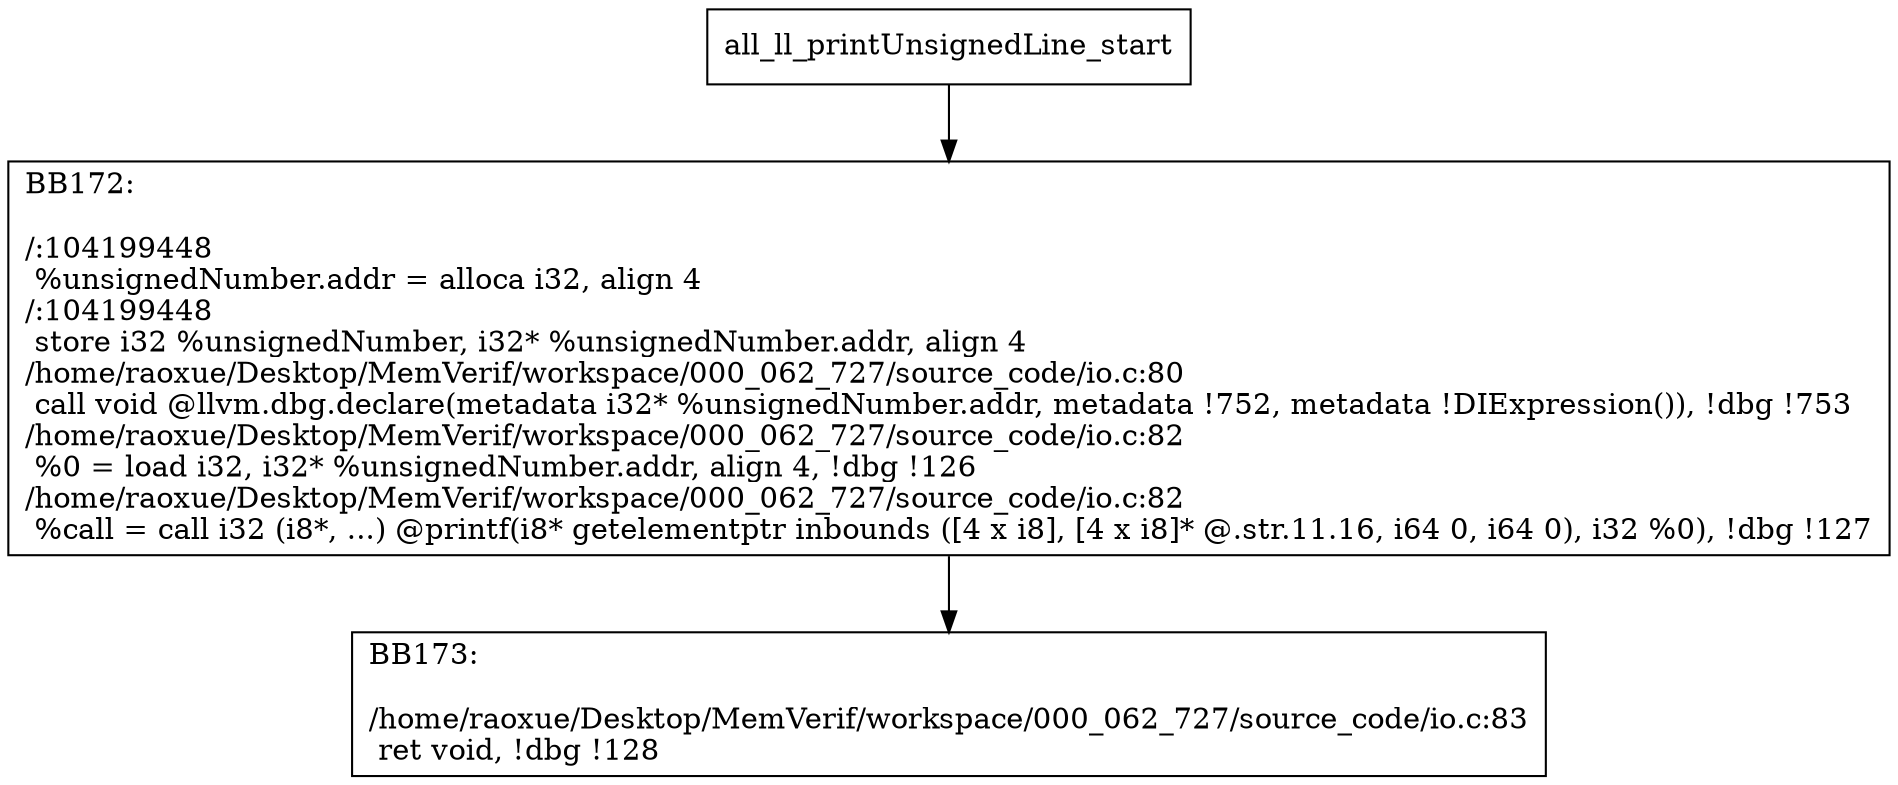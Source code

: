 digraph "CFG for'all_ll_printUnsignedLine' function" {
	BBall_ll_printUnsignedLine_start[shape=record,label="{all_ll_printUnsignedLine_start}"];
	BBall_ll_printUnsignedLine_start-> all_ll_printUnsignedLineBB172;
	all_ll_printUnsignedLineBB172 [shape=record, label="{BB172:\l\l/:104199448\l
  %unsignedNumber.addr = alloca i32, align 4\l
/:104199448\l
  store i32 %unsignedNumber, i32* %unsignedNumber.addr, align 4\l
/home/raoxue/Desktop/MemVerif/workspace/000_062_727/source_code/io.c:80\l
  call void @llvm.dbg.declare(metadata i32* %unsignedNumber.addr, metadata !752, metadata !DIExpression()), !dbg !753\l
/home/raoxue/Desktop/MemVerif/workspace/000_062_727/source_code/io.c:82\l
  %0 = load i32, i32* %unsignedNumber.addr, align 4, !dbg !126\l
/home/raoxue/Desktop/MemVerif/workspace/000_062_727/source_code/io.c:82\l
  %call = call i32 (i8*, ...) @printf(i8* getelementptr inbounds ([4 x i8], [4 x i8]* @.str.11.16, i64 0, i64 0), i32 %0), !dbg !127\l
}"];
	all_ll_printUnsignedLineBB172-> all_ll_printUnsignedLineBB173;
	all_ll_printUnsignedLineBB173 [shape=record, label="{BB173:\l\l/home/raoxue/Desktop/MemVerif/workspace/000_062_727/source_code/io.c:83\l
  ret void, !dbg !128\l
}"];
}
